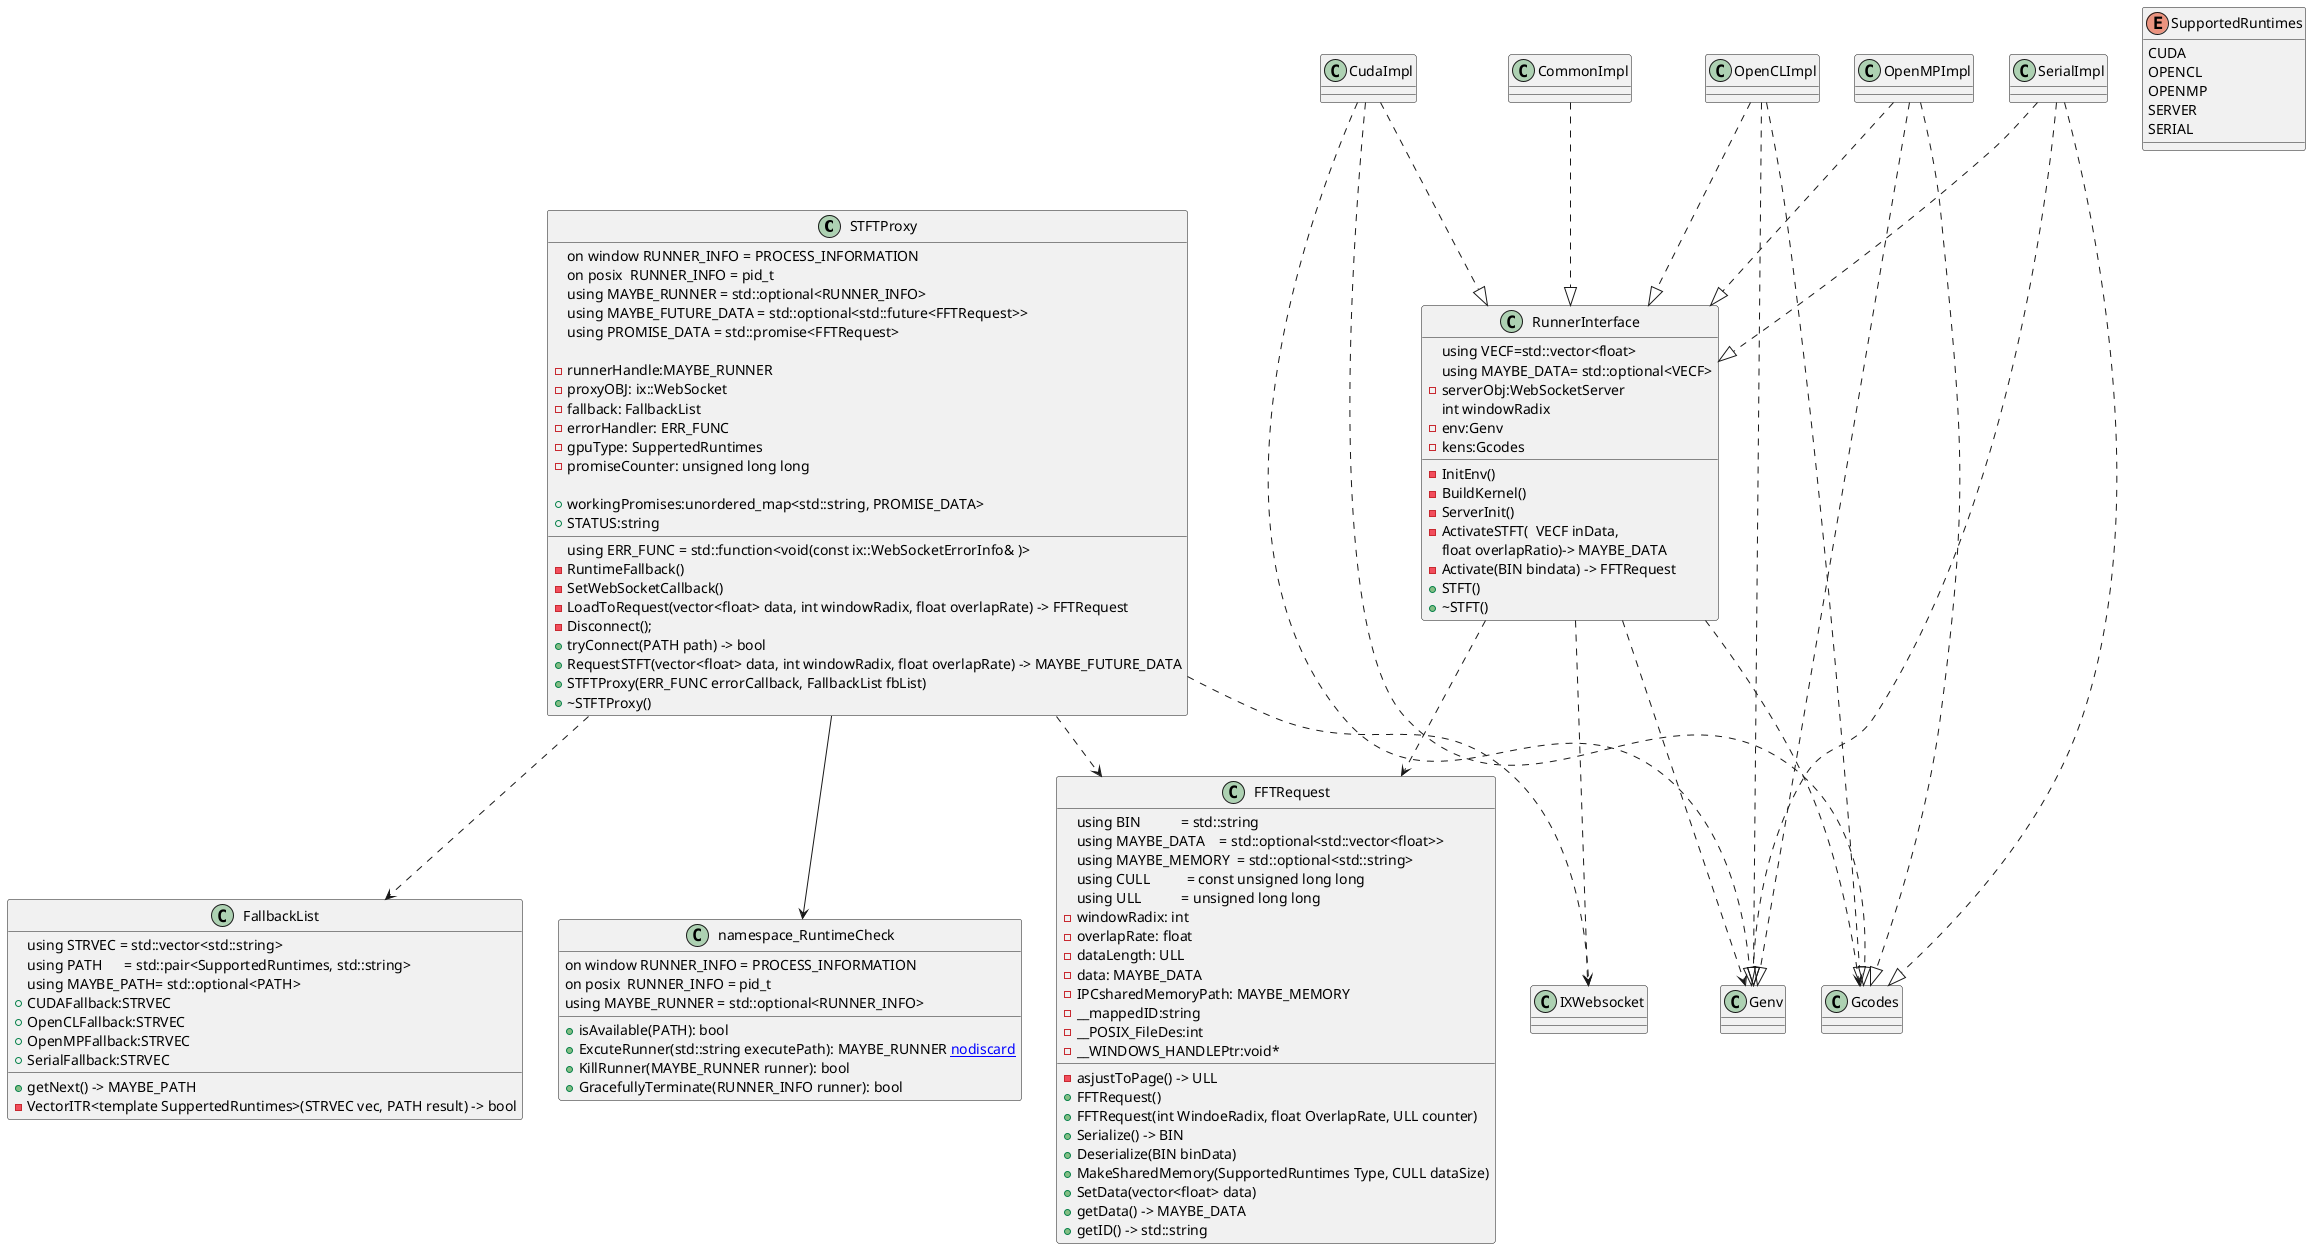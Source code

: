 @startuml ProxySide
class STFTProxy{
    on window RUNNER_INFO = PROCESS_INFORMATION
    on posix  RUNNER_INFO = pid_t
    using MAYBE_RUNNER = std::optional<RUNNER_INFO>
    using MAYBE_FUTURE_DATA = std::optional<std::future<FFTRequest>>
    using ERR_FUNC = std::function<void(const ix::WebSocketErrorInfo& )>
    using PROMISE_DATA = std::promise<FFTRequest>

    -runnerHandle:MAYBE_RUNNER
    -proxyOBJ: ix::WebSocket
    -fallback: FallbackList
    -errorHandler: ERR_FUNC
    -gpuType: SuppertedRuntimes
    -promiseCounter: unsigned long long
    -RuntimeFallback()
    -SetWebSocketCallback()
    -LoadToRequest(vector<float> data, int windowRadix, float overlapRate) -> FFTRequest
    -Disconnect();

    +workingPromises:unordered_map<std::string, PROMISE_DATA> 
    +STATUS:string
    +tryConnect(PATH path) -> bool
    +RequestSTFT(vector<float> data, int windowRadix, float overlapRate) -> MAYBE_FUTURE_DATA
    +STFTProxy(ERR_FUNC errorCallback, FallbackList fbList)
    +~STFTProxy()
}

class FallbackList{
    using STRVEC = std::vector<std::string>
    using PATH      = std::pair<SupportedRuntimes, std::string>
    using MAYBE_PATH= std::optional<PATH>
    +CUDAFallback:STRVEC
    +OpenCLFallback:STRVEC
    +OpenMPFallback:STRVEC
    +SerialFallback:STRVEC
    +getNext() -> MAYBE_PATH
    -VectorITR<template SuppertedRuntimes>(STRVEC vec, PATH result) -> bool
}

class FFTRequest{
    using BIN           = std::string
    using MAYBE_DATA    = std::optional<std::vector<float>>
    using MAYBE_MEMORY  = std::optional<std::string>
    using CULL          = const unsigned long long
    using ULL           = unsigned long long
    -windowRadix: int
    -overlapRate: float
    -dataLength: ULL
    -data: MAYBE_DATA
    -IPCsharedMemoryPath: MAYBE_MEMORY
    -__mappedID:string
    -__POSIX_FileDes:int
    -__WINDOWS_HANDLEPtr:void*
    -asjustToPage() -> ULL
    +FFTRequest()
    +FFTRequest(int WindoeRadix, float OverlapRate, ULL counter)
    +Serialize() -> BIN
    +Deserialize(BIN binData)
    +MakeSharedMemory(SupportedRuntimes Type, CULL dataSize)
    +SetData(vector<float> data)
    +getData() -> MAYBE_DATA
    +getID() -> std::string
}

enum SupportedRuntimes{
    CUDA
    OPENCL
    OPENMP
    SERVER
    SERIAL
}

class namespace_RuntimeCheck{

    on window RUNNER_INFO = PROCESS_INFORMATION
    on posix  RUNNER_INFO = pid_t
    using MAYBE_RUNNER = std::optional<RUNNER_INFO>
    +isAvailable(PATH): bool
    +ExcuteRunner(std::string executePath): MAYBE_RUNNER [[nodiscard]]
    +KillRunner(MAYBE_RUNNER runner): bool
    +GracefullyTerminate(RUNNER_INFO runner): bool
}


class IXWebsocket

STFTProxy ..> FallbackList
STFTProxy ..> FFTRequest
STFTProxy ..> IXWebsocket
STFTProxy --> namespace_RuntimeCheck

class Genv
class Gcodes

class RunnerInterface{
    using VECF=std::vector<float>
    using MAYBE_DATA= std::optional<VECF>
    -InitEnv()
    -BuildKernel()
    -ServerInit()
    -serverObj:WebSocketServer
    -ActivateSTFT(  VECF inData,
                    int windowRadix
                    float overlapRatio)-> MAYBE_DATA
    -Activate(BIN bindata) -> FFTRequest
    -env:Genv
    -kens:Gcodes
    +STFT()
    +~STFT()
}

class CudaImpl
class OpenCLImpl
class OpenMPImpl
class SerialImpl
class CommonImpl
RunnerInterface ..> FFTRequest
RunnerInterface ..> IXWebsocket
RunnerInterface ..> Genv
RunnerInterface ..> Gcodes

CudaImpl ..|> Genv
CudaImpl ..|> Gcodes
CudaImpl ..|> RunnerInterface

OpenCLImpl ..|> Genv
OpenCLImpl ..|> Gcodes
OpenCLImpl ..|> RunnerInterface

OpenMPImpl ..|> Genv
OpenMPImpl ..|> Gcodes
OpenMPImpl ..|> RunnerInterface

SerialImpl ..|> Genv
SerialImpl ..|> Gcodes
SerialImpl ..|> RunnerInterface

CommonImpl ..|> RunnerInterface
@enduml